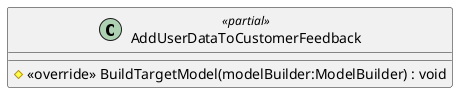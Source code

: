 @startuml
class AddUserDataToCustomerFeedback <<partial>> {
    # <<override>> BuildTargetModel(modelBuilder:ModelBuilder) : void
}
@enduml
